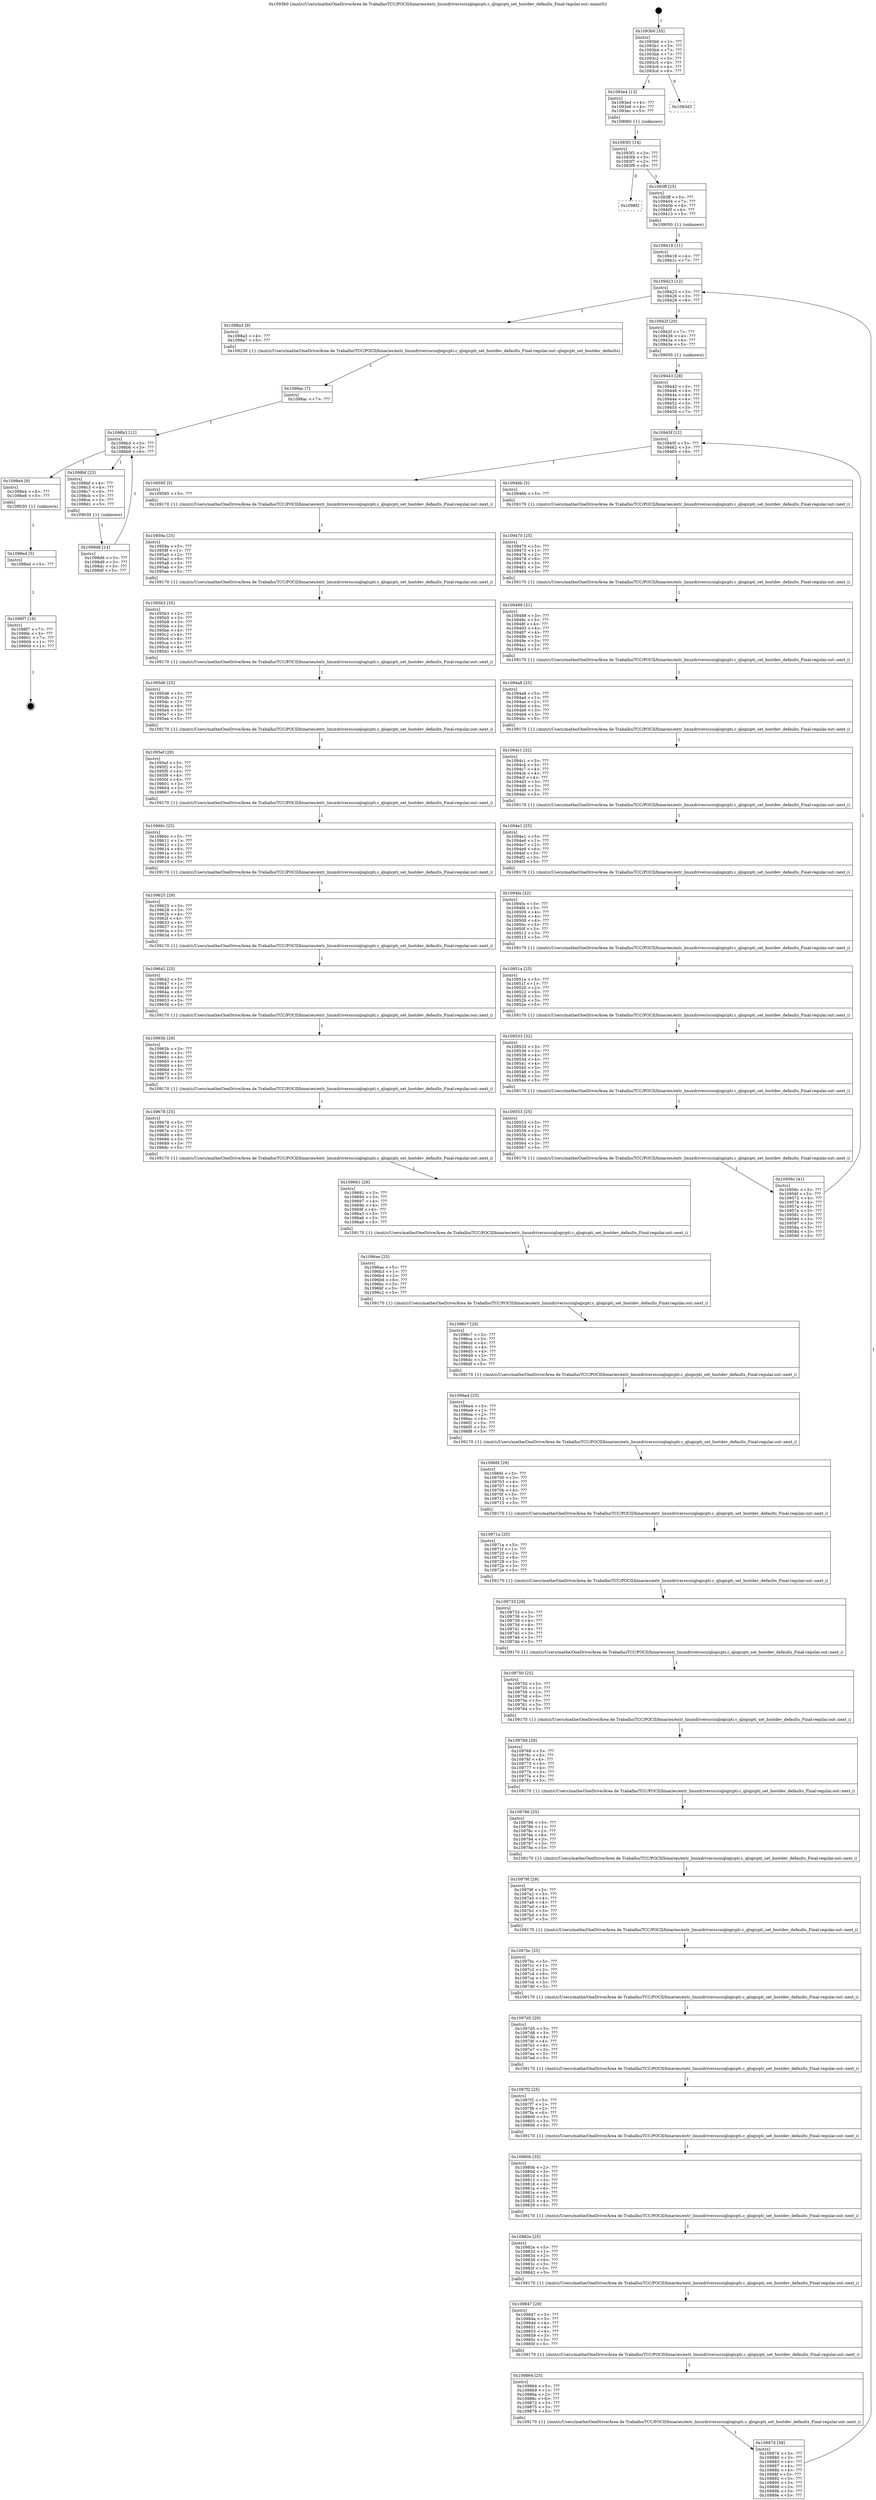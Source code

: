 digraph "0x1093b0" {
  label = "0x1093b0 (/mnt/c/Users/mathe/OneDrive/Área de Trabalho/TCC/POCII/binaries/extr_linuxdriversscsiqlogicpti.c_qlogicpti_set_hostdev_defaults_Final-regular.out::main(0))"
  labelloc = "t"
  node[shape=record]

  Entry [label="",width=0.3,height=0.3,shape=circle,fillcolor=black,style=filled]
  "0x1093b0" [label="{
     0x1093b0 [35]\l
     | [instrs]\l
     &nbsp;&nbsp;0x1093b0 \<+1\>: ???\l
     &nbsp;&nbsp;0x1093b1 \<+3\>: ???\l
     &nbsp;&nbsp;0x1093b4 \<+7\>: ???\l
     &nbsp;&nbsp;0x1093bb \<+7\>: ???\l
     &nbsp;&nbsp;0x1093c2 \<+3\>: ???\l
     &nbsp;&nbsp;0x1093c5 \<+4\>: ???\l
     &nbsp;&nbsp;0x1093c9 \<+4\>: ???\l
     &nbsp;&nbsp;0x1093cd \<+6\>: ???\l
  }"]
  "0x1093e4" [label="{
     0x1093e4 [13]\l
     | [instrs]\l
     &nbsp;&nbsp;0x1093e4 \<+4\>: ???\l
     &nbsp;&nbsp;0x1093e8 \<+4\>: ???\l
     &nbsp;&nbsp;0x1093ec \<+5\>: ???\l
     | [calls]\l
     &nbsp;&nbsp;0x109060 \{1\} (unknown)\l
  }"]
  "0x1093d3" [label="{
     0x1093d3\l
  }", style=dashed]
  "0x1093f1" [label="{
     0x1093f1 [14]\l
     | [instrs]\l
     &nbsp;&nbsp;0x1093f1 \<+3\>: ???\l
     &nbsp;&nbsp;0x1093f4 \<+3\>: ???\l
     &nbsp;&nbsp;0x1093f7 \<+2\>: ???\l
     &nbsp;&nbsp;0x1093f9 \<+6\>: ???\l
  }"]
  "0x1098f2" [label="{
     0x1098f2\l
  }", style=dashed]
  "0x1093ff" [label="{
     0x1093ff [25]\l
     | [instrs]\l
     &nbsp;&nbsp;0x1093ff \<+5\>: ???\l
     &nbsp;&nbsp;0x109404 \<+7\>: ???\l
     &nbsp;&nbsp;0x10940b \<+4\>: ???\l
     &nbsp;&nbsp;0x10940f \<+4\>: ???\l
     &nbsp;&nbsp;0x109413 \<+5\>: ???\l
     | [calls]\l
     &nbsp;&nbsp;0x109050 \{1\} (unknown)\l
  }"]
  Exit [label="",width=0.3,height=0.3,shape=circle,fillcolor=black,style=filled,peripheries=2]
  "0x109423" [label="{
     0x109423 [12]\l
     | [instrs]\l
     &nbsp;&nbsp;0x109423 \<+3\>: ???\l
     &nbsp;&nbsp;0x109426 \<+3\>: ???\l
     &nbsp;&nbsp;0x109429 \<+6\>: ???\l
  }"]
  "0x1098a3" [label="{
     0x1098a3 [9]\l
     | [instrs]\l
     &nbsp;&nbsp;0x1098a3 \<+4\>: ???\l
     &nbsp;&nbsp;0x1098a7 \<+5\>: ???\l
     | [calls]\l
     &nbsp;&nbsp;0x109230 \{1\} (/mnt/c/Users/mathe/OneDrive/Área de Trabalho/TCC/POCII/binaries/extr_linuxdriversscsiqlogicpti.c_qlogicpti_set_hostdev_defaults_Final-regular.out::qlogicpti_set_hostdev_defaults)\l
  }"]
  "0x10942f" [label="{
     0x10942f [20]\l
     | [instrs]\l
     &nbsp;&nbsp;0x10942f \<+7\>: ???\l
     &nbsp;&nbsp;0x109436 \<+4\>: ???\l
     &nbsp;&nbsp;0x10943a \<+4\>: ???\l
     &nbsp;&nbsp;0x10943e \<+5\>: ???\l
     | [calls]\l
     &nbsp;&nbsp;0x109050 \{1\} (unknown)\l
  }"]
  "0x10945f" [label="{
     0x10945f [12]\l
     | [instrs]\l
     &nbsp;&nbsp;0x10945f \<+3\>: ???\l
     &nbsp;&nbsp;0x109462 \<+3\>: ???\l
     &nbsp;&nbsp;0x109465 \<+6\>: ???\l
  }"]
  "0x109595" [label="{
     0x109595 [5]\l
     | [instrs]\l
     &nbsp;&nbsp;0x109595 \<+5\>: ???\l
     | [calls]\l
     &nbsp;&nbsp;0x109170 \{1\} (/mnt/c/Users/mathe/OneDrive/Área de Trabalho/TCC/POCII/binaries/extr_linuxdriversscsiqlogicpti.c_qlogicpti_set_hostdev_defaults_Final-regular.out::next_i)\l
  }"]
  "0x10946b" [label="{
     0x10946b [5]\l
     | [instrs]\l
     &nbsp;&nbsp;0x10946b \<+5\>: ???\l
     | [calls]\l
     &nbsp;&nbsp;0x109170 \{1\} (/mnt/c/Users/mathe/OneDrive/Área de Trabalho/TCC/POCII/binaries/extr_linuxdriversscsiqlogicpti.c_qlogicpti_set_hostdev_defaults_Final-regular.out::next_i)\l
  }"]
  "0x109470" [label="{
     0x109470 [25]\l
     | [instrs]\l
     &nbsp;&nbsp;0x109470 \<+5\>: ???\l
     &nbsp;&nbsp;0x109475 \<+1\>: ???\l
     &nbsp;&nbsp;0x109476 \<+2\>: ???\l
     &nbsp;&nbsp;0x109478 \<+6\>: ???\l
     &nbsp;&nbsp;0x10947e \<+3\>: ???\l
     &nbsp;&nbsp;0x109481 \<+3\>: ???\l
     &nbsp;&nbsp;0x109484 \<+5\>: ???\l
     | [calls]\l
     &nbsp;&nbsp;0x109170 \{1\} (/mnt/c/Users/mathe/OneDrive/Área de Trabalho/TCC/POCII/binaries/extr_linuxdriversscsiqlogicpti.c_qlogicpti_set_hostdev_defaults_Final-regular.out::next_i)\l
  }"]
  "0x109489" [label="{
     0x109489 [31]\l
     | [instrs]\l
     &nbsp;&nbsp;0x109489 \<+3\>: ???\l
     &nbsp;&nbsp;0x10948c \<+3\>: ???\l
     &nbsp;&nbsp;0x10948f \<+4\>: ???\l
     &nbsp;&nbsp;0x109493 \<+4\>: ???\l
     &nbsp;&nbsp;0x109497 \<+4\>: ???\l
     &nbsp;&nbsp;0x10949b \<+3\>: ???\l
     &nbsp;&nbsp;0x10949e \<+3\>: ???\l
     &nbsp;&nbsp;0x1094a1 \<+2\>: ???\l
     &nbsp;&nbsp;0x1094a3 \<+5\>: ???\l
     | [calls]\l
     &nbsp;&nbsp;0x109170 \{1\} (/mnt/c/Users/mathe/OneDrive/Área de Trabalho/TCC/POCII/binaries/extr_linuxdriversscsiqlogicpti.c_qlogicpti_set_hostdev_defaults_Final-regular.out::next_i)\l
  }"]
  "0x1094a8" [label="{
     0x1094a8 [25]\l
     | [instrs]\l
     &nbsp;&nbsp;0x1094a8 \<+5\>: ???\l
     &nbsp;&nbsp;0x1094ad \<+1\>: ???\l
     &nbsp;&nbsp;0x1094ae \<+2\>: ???\l
     &nbsp;&nbsp;0x1094b0 \<+6\>: ???\l
     &nbsp;&nbsp;0x1094b6 \<+3\>: ???\l
     &nbsp;&nbsp;0x1094b9 \<+3\>: ???\l
     &nbsp;&nbsp;0x1094bc \<+5\>: ???\l
     | [calls]\l
     &nbsp;&nbsp;0x109170 \{1\} (/mnt/c/Users/mathe/OneDrive/Área de Trabalho/TCC/POCII/binaries/extr_linuxdriversscsiqlogicpti.c_qlogicpti_set_hostdev_defaults_Final-regular.out::next_i)\l
  }"]
  "0x1094c1" [label="{
     0x1094c1 [32]\l
     | [instrs]\l
     &nbsp;&nbsp;0x1094c1 \<+3\>: ???\l
     &nbsp;&nbsp;0x1094c4 \<+3\>: ???\l
     &nbsp;&nbsp;0x1094c7 \<+4\>: ???\l
     &nbsp;&nbsp;0x1094cb \<+4\>: ???\l
     &nbsp;&nbsp;0x1094cf \<+4\>: ???\l
     &nbsp;&nbsp;0x1094d3 \<+3\>: ???\l
     &nbsp;&nbsp;0x1094d6 \<+3\>: ???\l
     &nbsp;&nbsp;0x1094d9 \<+3\>: ???\l
     &nbsp;&nbsp;0x1094dc \<+5\>: ???\l
     | [calls]\l
     &nbsp;&nbsp;0x109170 \{1\} (/mnt/c/Users/mathe/OneDrive/Área de Trabalho/TCC/POCII/binaries/extr_linuxdriversscsiqlogicpti.c_qlogicpti_set_hostdev_defaults_Final-regular.out::next_i)\l
  }"]
  "0x1094e1" [label="{
     0x1094e1 [25]\l
     | [instrs]\l
     &nbsp;&nbsp;0x1094e1 \<+5\>: ???\l
     &nbsp;&nbsp;0x1094e6 \<+1\>: ???\l
     &nbsp;&nbsp;0x1094e7 \<+2\>: ???\l
     &nbsp;&nbsp;0x1094e9 \<+6\>: ???\l
     &nbsp;&nbsp;0x1094ef \<+3\>: ???\l
     &nbsp;&nbsp;0x1094f2 \<+3\>: ???\l
     &nbsp;&nbsp;0x1094f5 \<+5\>: ???\l
     | [calls]\l
     &nbsp;&nbsp;0x109170 \{1\} (/mnt/c/Users/mathe/OneDrive/Área de Trabalho/TCC/POCII/binaries/extr_linuxdriversscsiqlogicpti.c_qlogicpti_set_hostdev_defaults_Final-regular.out::next_i)\l
  }"]
  "0x1094fa" [label="{
     0x1094fa [32]\l
     | [instrs]\l
     &nbsp;&nbsp;0x1094fa \<+3\>: ???\l
     &nbsp;&nbsp;0x1094fd \<+3\>: ???\l
     &nbsp;&nbsp;0x109500 \<+4\>: ???\l
     &nbsp;&nbsp;0x109504 \<+4\>: ???\l
     &nbsp;&nbsp;0x109508 \<+4\>: ???\l
     &nbsp;&nbsp;0x10950c \<+3\>: ???\l
     &nbsp;&nbsp;0x10950f \<+3\>: ???\l
     &nbsp;&nbsp;0x109512 \<+3\>: ???\l
     &nbsp;&nbsp;0x109515 \<+5\>: ???\l
     | [calls]\l
     &nbsp;&nbsp;0x109170 \{1\} (/mnt/c/Users/mathe/OneDrive/Área de Trabalho/TCC/POCII/binaries/extr_linuxdriversscsiqlogicpti.c_qlogicpti_set_hostdev_defaults_Final-regular.out::next_i)\l
  }"]
  "0x10951a" [label="{
     0x10951a [25]\l
     | [instrs]\l
     &nbsp;&nbsp;0x10951a \<+5\>: ???\l
     &nbsp;&nbsp;0x10951f \<+1\>: ???\l
     &nbsp;&nbsp;0x109520 \<+2\>: ???\l
     &nbsp;&nbsp;0x109522 \<+6\>: ???\l
     &nbsp;&nbsp;0x109528 \<+3\>: ???\l
     &nbsp;&nbsp;0x10952b \<+3\>: ???\l
     &nbsp;&nbsp;0x10952e \<+5\>: ???\l
     | [calls]\l
     &nbsp;&nbsp;0x109170 \{1\} (/mnt/c/Users/mathe/OneDrive/Área de Trabalho/TCC/POCII/binaries/extr_linuxdriversscsiqlogicpti.c_qlogicpti_set_hostdev_defaults_Final-regular.out::next_i)\l
  }"]
  "0x109533" [label="{
     0x109533 [32]\l
     | [instrs]\l
     &nbsp;&nbsp;0x109533 \<+3\>: ???\l
     &nbsp;&nbsp;0x109536 \<+3\>: ???\l
     &nbsp;&nbsp;0x109539 \<+4\>: ???\l
     &nbsp;&nbsp;0x10953d \<+4\>: ???\l
     &nbsp;&nbsp;0x109541 \<+4\>: ???\l
     &nbsp;&nbsp;0x109545 \<+3\>: ???\l
     &nbsp;&nbsp;0x109548 \<+3\>: ???\l
     &nbsp;&nbsp;0x10954b \<+3\>: ???\l
     &nbsp;&nbsp;0x10954e \<+5\>: ???\l
     | [calls]\l
     &nbsp;&nbsp;0x109170 \{1\} (/mnt/c/Users/mathe/OneDrive/Área de Trabalho/TCC/POCII/binaries/extr_linuxdriversscsiqlogicpti.c_qlogicpti_set_hostdev_defaults_Final-regular.out::next_i)\l
  }"]
  "0x109553" [label="{
     0x109553 [25]\l
     | [instrs]\l
     &nbsp;&nbsp;0x109553 \<+5\>: ???\l
     &nbsp;&nbsp;0x109558 \<+1\>: ???\l
     &nbsp;&nbsp;0x109559 \<+2\>: ???\l
     &nbsp;&nbsp;0x10955b \<+6\>: ???\l
     &nbsp;&nbsp;0x109561 \<+3\>: ???\l
     &nbsp;&nbsp;0x109564 \<+3\>: ???\l
     &nbsp;&nbsp;0x109567 \<+5\>: ???\l
     | [calls]\l
     &nbsp;&nbsp;0x109170 \{1\} (/mnt/c/Users/mathe/OneDrive/Área de Trabalho/TCC/POCII/binaries/extr_linuxdriversscsiqlogicpti.c_qlogicpti_set_hostdev_defaults_Final-regular.out::next_i)\l
  }"]
  "0x10956c" [label="{
     0x10956c [41]\l
     | [instrs]\l
     &nbsp;&nbsp;0x10956c \<+3\>: ???\l
     &nbsp;&nbsp;0x10956f \<+3\>: ???\l
     &nbsp;&nbsp;0x109572 \<+4\>: ???\l
     &nbsp;&nbsp;0x109576 \<+4\>: ???\l
     &nbsp;&nbsp;0x10957a \<+4\>: ???\l
     &nbsp;&nbsp;0x10957e \<+3\>: ???\l
     &nbsp;&nbsp;0x109581 \<+3\>: ???\l
     &nbsp;&nbsp;0x109584 \<+3\>: ???\l
     &nbsp;&nbsp;0x109587 \<+3\>: ???\l
     &nbsp;&nbsp;0x10958a \<+3\>: ???\l
     &nbsp;&nbsp;0x10958d \<+3\>: ???\l
     &nbsp;&nbsp;0x109590 \<+5\>: ???\l
  }"]
  "0x109443" [label="{
     0x109443 [28]\l
     | [instrs]\l
     &nbsp;&nbsp;0x109443 \<+3\>: ???\l
     &nbsp;&nbsp;0x109446 \<+4\>: ???\l
     &nbsp;&nbsp;0x10944a \<+4\>: ???\l
     &nbsp;&nbsp;0x10944e \<+4\>: ???\l
     &nbsp;&nbsp;0x109452 \<+3\>: ???\l
     &nbsp;&nbsp;0x109455 \<+3\>: ???\l
     &nbsp;&nbsp;0x109458 \<+7\>: ???\l
  }"]
  "0x10959a" [label="{
     0x10959a [25]\l
     | [instrs]\l
     &nbsp;&nbsp;0x10959a \<+5\>: ???\l
     &nbsp;&nbsp;0x10959f \<+1\>: ???\l
     &nbsp;&nbsp;0x1095a0 \<+2\>: ???\l
     &nbsp;&nbsp;0x1095a2 \<+6\>: ???\l
     &nbsp;&nbsp;0x1095a8 \<+3\>: ???\l
     &nbsp;&nbsp;0x1095ab \<+3\>: ???\l
     &nbsp;&nbsp;0x1095ae \<+5\>: ???\l
     | [calls]\l
     &nbsp;&nbsp;0x109170 \{1\} (/mnt/c/Users/mathe/OneDrive/Área de Trabalho/TCC/POCII/binaries/extr_linuxdriversscsiqlogicpti.c_qlogicpti_set_hostdev_defaults_Final-regular.out::next_i)\l
  }"]
  "0x1095b3" [label="{
     0x1095b3 [35]\l
     | [instrs]\l
     &nbsp;&nbsp;0x1095b3 \<+2\>: ???\l
     &nbsp;&nbsp;0x1095b5 \<+3\>: ???\l
     &nbsp;&nbsp;0x1095b8 \<+3\>: ???\l
     &nbsp;&nbsp;0x1095bb \<+3\>: ???\l
     &nbsp;&nbsp;0x1095be \<+4\>: ???\l
     &nbsp;&nbsp;0x1095c2 \<+4\>: ???\l
     &nbsp;&nbsp;0x1095c6 \<+4\>: ???\l
     &nbsp;&nbsp;0x1095ca \<+3\>: ???\l
     &nbsp;&nbsp;0x1095cd \<+4\>: ???\l
     &nbsp;&nbsp;0x1095d1 \<+5\>: ???\l
     | [calls]\l
     &nbsp;&nbsp;0x109170 \{1\} (/mnt/c/Users/mathe/OneDrive/Área de Trabalho/TCC/POCII/binaries/extr_linuxdriversscsiqlogicpti.c_qlogicpti_set_hostdev_defaults_Final-regular.out::next_i)\l
  }"]
  "0x1095d6" [label="{
     0x1095d6 [25]\l
     | [instrs]\l
     &nbsp;&nbsp;0x1095d6 \<+5\>: ???\l
     &nbsp;&nbsp;0x1095db \<+1\>: ???\l
     &nbsp;&nbsp;0x1095dc \<+2\>: ???\l
     &nbsp;&nbsp;0x1095de \<+6\>: ???\l
     &nbsp;&nbsp;0x1095e4 \<+3\>: ???\l
     &nbsp;&nbsp;0x1095e7 \<+3\>: ???\l
     &nbsp;&nbsp;0x1095ea \<+5\>: ???\l
     | [calls]\l
     &nbsp;&nbsp;0x109170 \{1\} (/mnt/c/Users/mathe/OneDrive/Área de Trabalho/TCC/POCII/binaries/extr_linuxdriversscsiqlogicpti.c_qlogicpti_set_hostdev_defaults_Final-regular.out::next_i)\l
  }"]
  "0x1095ef" [label="{
     0x1095ef [29]\l
     | [instrs]\l
     &nbsp;&nbsp;0x1095ef \<+3\>: ???\l
     &nbsp;&nbsp;0x1095f2 \<+3\>: ???\l
     &nbsp;&nbsp;0x1095f5 \<+4\>: ???\l
     &nbsp;&nbsp;0x1095f9 \<+4\>: ???\l
     &nbsp;&nbsp;0x1095fd \<+4\>: ???\l
     &nbsp;&nbsp;0x109601 \<+3\>: ???\l
     &nbsp;&nbsp;0x109604 \<+3\>: ???\l
     &nbsp;&nbsp;0x109607 \<+5\>: ???\l
     | [calls]\l
     &nbsp;&nbsp;0x109170 \{1\} (/mnt/c/Users/mathe/OneDrive/Área de Trabalho/TCC/POCII/binaries/extr_linuxdriversscsiqlogicpti.c_qlogicpti_set_hostdev_defaults_Final-regular.out::next_i)\l
  }"]
  "0x10960c" [label="{
     0x10960c [25]\l
     | [instrs]\l
     &nbsp;&nbsp;0x10960c \<+5\>: ???\l
     &nbsp;&nbsp;0x109611 \<+1\>: ???\l
     &nbsp;&nbsp;0x109612 \<+2\>: ???\l
     &nbsp;&nbsp;0x109614 \<+6\>: ???\l
     &nbsp;&nbsp;0x10961a \<+3\>: ???\l
     &nbsp;&nbsp;0x10961d \<+3\>: ???\l
     &nbsp;&nbsp;0x109620 \<+5\>: ???\l
     | [calls]\l
     &nbsp;&nbsp;0x109170 \{1\} (/mnt/c/Users/mathe/OneDrive/Área de Trabalho/TCC/POCII/binaries/extr_linuxdriversscsiqlogicpti.c_qlogicpti_set_hostdev_defaults_Final-regular.out::next_i)\l
  }"]
  "0x109625" [label="{
     0x109625 [29]\l
     | [instrs]\l
     &nbsp;&nbsp;0x109625 \<+3\>: ???\l
     &nbsp;&nbsp;0x109628 \<+3\>: ???\l
     &nbsp;&nbsp;0x10962b \<+4\>: ???\l
     &nbsp;&nbsp;0x10962f \<+4\>: ???\l
     &nbsp;&nbsp;0x109633 \<+4\>: ???\l
     &nbsp;&nbsp;0x109637 \<+3\>: ???\l
     &nbsp;&nbsp;0x10963a \<+3\>: ???\l
     &nbsp;&nbsp;0x10963d \<+5\>: ???\l
     | [calls]\l
     &nbsp;&nbsp;0x109170 \{1\} (/mnt/c/Users/mathe/OneDrive/Área de Trabalho/TCC/POCII/binaries/extr_linuxdriversscsiqlogicpti.c_qlogicpti_set_hostdev_defaults_Final-regular.out::next_i)\l
  }"]
  "0x109642" [label="{
     0x109642 [25]\l
     | [instrs]\l
     &nbsp;&nbsp;0x109642 \<+5\>: ???\l
     &nbsp;&nbsp;0x109647 \<+1\>: ???\l
     &nbsp;&nbsp;0x109648 \<+2\>: ???\l
     &nbsp;&nbsp;0x10964a \<+6\>: ???\l
     &nbsp;&nbsp;0x109650 \<+3\>: ???\l
     &nbsp;&nbsp;0x109653 \<+3\>: ???\l
     &nbsp;&nbsp;0x109656 \<+5\>: ???\l
     | [calls]\l
     &nbsp;&nbsp;0x109170 \{1\} (/mnt/c/Users/mathe/OneDrive/Área de Trabalho/TCC/POCII/binaries/extr_linuxdriversscsiqlogicpti.c_qlogicpti_set_hostdev_defaults_Final-regular.out::next_i)\l
  }"]
  "0x10965b" [label="{
     0x10965b [29]\l
     | [instrs]\l
     &nbsp;&nbsp;0x10965b \<+3\>: ???\l
     &nbsp;&nbsp;0x10965e \<+3\>: ???\l
     &nbsp;&nbsp;0x109661 \<+4\>: ???\l
     &nbsp;&nbsp;0x109665 \<+4\>: ???\l
     &nbsp;&nbsp;0x109669 \<+4\>: ???\l
     &nbsp;&nbsp;0x10966d \<+3\>: ???\l
     &nbsp;&nbsp;0x109670 \<+3\>: ???\l
     &nbsp;&nbsp;0x109673 \<+5\>: ???\l
     | [calls]\l
     &nbsp;&nbsp;0x109170 \{1\} (/mnt/c/Users/mathe/OneDrive/Área de Trabalho/TCC/POCII/binaries/extr_linuxdriversscsiqlogicpti.c_qlogicpti_set_hostdev_defaults_Final-regular.out::next_i)\l
  }"]
  "0x109678" [label="{
     0x109678 [25]\l
     | [instrs]\l
     &nbsp;&nbsp;0x109678 \<+5\>: ???\l
     &nbsp;&nbsp;0x10967d \<+1\>: ???\l
     &nbsp;&nbsp;0x10967e \<+2\>: ???\l
     &nbsp;&nbsp;0x109680 \<+6\>: ???\l
     &nbsp;&nbsp;0x109686 \<+3\>: ???\l
     &nbsp;&nbsp;0x109689 \<+3\>: ???\l
     &nbsp;&nbsp;0x10968c \<+5\>: ???\l
     | [calls]\l
     &nbsp;&nbsp;0x109170 \{1\} (/mnt/c/Users/mathe/OneDrive/Área de Trabalho/TCC/POCII/binaries/extr_linuxdriversscsiqlogicpti.c_qlogicpti_set_hostdev_defaults_Final-regular.out::next_i)\l
  }"]
  "0x109691" [label="{
     0x109691 [29]\l
     | [instrs]\l
     &nbsp;&nbsp;0x109691 \<+3\>: ???\l
     &nbsp;&nbsp;0x109694 \<+3\>: ???\l
     &nbsp;&nbsp;0x109697 \<+4\>: ???\l
     &nbsp;&nbsp;0x10969b \<+4\>: ???\l
     &nbsp;&nbsp;0x10969f \<+4\>: ???\l
     &nbsp;&nbsp;0x1096a3 \<+3\>: ???\l
     &nbsp;&nbsp;0x1096a6 \<+3\>: ???\l
     &nbsp;&nbsp;0x1096a9 \<+5\>: ???\l
     | [calls]\l
     &nbsp;&nbsp;0x109170 \{1\} (/mnt/c/Users/mathe/OneDrive/Área de Trabalho/TCC/POCII/binaries/extr_linuxdriversscsiqlogicpti.c_qlogicpti_set_hostdev_defaults_Final-regular.out::next_i)\l
  }"]
  "0x1096ae" [label="{
     0x1096ae [25]\l
     | [instrs]\l
     &nbsp;&nbsp;0x1096ae \<+5\>: ???\l
     &nbsp;&nbsp;0x1096b3 \<+1\>: ???\l
     &nbsp;&nbsp;0x1096b4 \<+2\>: ???\l
     &nbsp;&nbsp;0x1096b6 \<+6\>: ???\l
     &nbsp;&nbsp;0x1096bc \<+3\>: ???\l
     &nbsp;&nbsp;0x1096bf \<+3\>: ???\l
     &nbsp;&nbsp;0x1096c2 \<+5\>: ???\l
     | [calls]\l
     &nbsp;&nbsp;0x109170 \{1\} (/mnt/c/Users/mathe/OneDrive/Área de Trabalho/TCC/POCII/binaries/extr_linuxdriversscsiqlogicpti.c_qlogicpti_set_hostdev_defaults_Final-regular.out::next_i)\l
  }"]
  "0x1096c7" [label="{
     0x1096c7 [29]\l
     | [instrs]\l
     &nbsp;&nbsp;0x1096c7 \<+3\>: ???\l
     &nbsp;&nbsp;0x1096ca \<+3\>: ???\l
     &nbsp;&nbsp;0x1096cd \<+4\>: ???\l
     &nbsp;&nbsp;0x1096d1 \<+4\>: ???\l
     &nbsp;&nbsp;0x1096d5 \<+4\>: ???\l
     &nbsp;&nbsp;0x1096d9 \<+3\>: ???\l
     &nbsp;&nbsp;0x1096dc \<+3\>: ???\l
     &nbsp;&nbsp;0x1096df \<+5\>: ???\l
     | [calls]\l
     &nbsp;&nbsp;0x109170 \{1\} (/mnt/c/Users/mathe/OneDrive/Área de Trabalho/TCC/POCII/binaries/extr_linuxdriversscsiqlogicpti.c_qlogicpti_set_hostdev_defaults_Final-regular.out::next_i)\l
  }"]
  "0x1096e4" [label="{
     0x1096e4 [25]\l
     | [instrs]\l
     &nbsp;&nbsp;0x1096e4 \<+5\>: ???\l
     &nbsp;&nbsp;0x1096e9 \<+1\>: ???\l
     &nbsp;&nbsp;0x1096ea \<+2\>: ???\l
     &nbsp;&nbsp;0x1096ec \<+6\>: ???\l
     &nbsp;&nbsp;0x1096f2 \<+3\>: ???\l
     &nbsp;&nbsp;0x1096f5 \<+3\>: ???\l
     &nbsp;&nbsp;0x1096f8 \<+5\>: ???\l
     | [calls]\l
     &nbsp;&nbsp;0x109170 \{1\} (/mnt/c/Users/mathe/OneDrive/Área de Trabalho/TCC/POCII/binaries/extr_linuxdriversscsiqlogicpti.c_qlogicpti_set_hostdev_defaults_Final-regular.out::next_i)\l
  }"]
  "0x1096fd" [label="{
     0x1096fd [29]\l
     | [instrs]\l
     &nbsp;&nbsp;0x1096fd \<+3\>: ???\l
     &nbsp;&nbsp;0x109700 \<+3\>: ???\l
     &nbsp;&nbsp;0x109703 \<+4\>: ???\l
     &nbsp;&nbsp;0x109707 \<+4\>: ???\l
     &nbsp;&nbsp;0x10970b \<+4\>: ???\l
     &nbsp;&nbsp;0x10970f \<+3\>: ???\l
     &nbsp;&nbsp;0x109712 \<+3\>: ???\l
     &nbsp;&nbsp;0x109715 \<+5\>: ???\l
     | [calls]\l
     &nbsp;&nbsp;0x109170 \{1\} (/mnt/c/Users/mathe/OneDrive/Área de Trabalho/TCC/POCII/binaries/extr_linuxdriversscsiqlogicpti.c_qlogicpti_set_hostdev_defaults_Final-regular.out::next_i)\l
  }"]
  "0x10971a" [label="{
     0x10971a [25]\l
     | [instrs]\l
     &nbsp;&nbsp;0x10971a \<+5\>: ???\l
     &nbsp;&nbsp;0x10971f \<+1\>: ???\l
     &nbsp;&nbsp;0x109720 \<+2\>: ???\l
     &nbsp;&nbsp;0x109722 \<+6\>: ???\l
     &nbsp;&nbsp;0x109728 \<+3\>: ???\l
     &nbsp;&nbsp;0x10972b \<+3\>: ???\l
     &nbsp;&nbsp;0x10972e \<+5\>: ???\l
     | [calls]\l
     &nbsp;&nbsp;0x109170 \{1\} (/mnt/c/Users/mathe/OneDrive/Área de Trabalho/TCC/POCII/binaries/extr_linuxdriversscsiqlogicpti.c_qlogicpti_set_hostdev_defaults_Final-regular.out::next_i)\l
  }"]
  "0x109733" [label="{
     0x109733 [29]\l
     | [instrs]\l
     &nbsp;&nbsp;0x109733 \<+3\>: ???\l
     &nbsp;&nbsp;0x109736 \<+3\>: ???\l
     &nbsp;&nbsp;0x109739 \<+4\>: ???\l
     &nbsp;&nbsp;0x10973d \<+4\>: ???\l
     &nbsp;&nbsp;0x109741 \<+4\>: ???\l
     &nbsp;&nbsp;0x109745 \<+3\>: ???\l
     &nbsp;&nbsp;0x109748 \<+3\>: ???\l
     &nbsp;&nbsp;0x10974b \<+5\>: ???\l
     | [calls]\l
     &nbsp;&nbsp;0x109170 \{1\} (/mnt/c/Users/mathe/OneDrive/Área de Trabalho/TCC/POCII/binaries/extr_linuxdriversscsiqlogicpti.c_qlogicpti_set_hostdev_defaults_Final-regular.out::next_i)\l
  }"]
  "0x109750" [label="{
     0x109750 [25]\l
     | [instrs]\l
     &nbsp;&nbsp;0x109750 \<+5\>: ???\l
     &nbsp;&nbsp;0x109755 \<+1\>: ???\l
     &nbsp;&nbsp;0x109756 \<+2\>: ???\l
     &nbsp;&nbsp;0x109758 \<+6\>: ???\l
     &nbsp;&nbsp;0x10975e \<+3\>: ???\l
     &nbsp;&nbsp;0x109761 \<+3\>: ???\l
     &nbsp;&nbsp;0x109764 \<+5\>: ???\l
     | [calls]\l
     &nbsp;&nbsp;0x109170 \{1\} (/mnt/c/Users/mathe/OneDrive/Área de Trabalho/TCC/POCII/binaries/extr_linuxdriversscsiqlogicpti.c_qlogicpti_set_hostdev_defaults_Final-regular.out::next_i)\l
  }"]
  "0x109769" [label="{
     0x109769 [29]\l
     | [instrs]\l
     &nbsp;&nbsp;0x109769 \<+3\>: ???\l
     &nbsp;&nbsp;0x10976c \<+3\>: ???\l
     &nbsp;&nbsp;0x10976f \<+4\>: ???\l
     &nbsp;&nbsp;0x109773 \<+4\>: ???\l
     &nbsp;&nbsp;0x109777 \<+4\>: ???\l
     &nbsp;&nbsp;0x10977b \<+3\>: ???\l
     &nbsp;&nbsp;0x10977e \<+3\>: ???\l
     &nbsp;&nbsp;0x109781 \<+5\>: ???\l
     | [calls]\l
     &nbsp;&nbsp;0x109170 \{1\} (/mnt/c/Users/mathe/OneDrive/Área de Trabalho/TCC/POCII/binaries/extr_linuxdriversscsiqlogicpti.c_qlogicpti_set_hostdev_defaults_Final-regular.out::next_i)\l
  }"]
  "0x109786" [label="{
     0x109786 [25]\l
     | [instrs]\l
     &nbsp;&nbsp;0x109786 \<+5\>: ???\l
     &nbsp;&nbsp;0x10978b \<+1\>: ???\l
     &nbsp;&nbsp;0x10978c \<+2\>: ???\l
     &nbsp;&nbsp;0x10978e \<+6\>: ???\l
     &nbsp;&nbsp;0x109794 \<+3\>: ???\l
     &nbsp;&nbsp;0x109797 \<+3\>: ???\l
     &nbsp;&nbsp;0x10979a \<+5\>: ???\l
     | [calls]\l
     &nbsp;&nbsp;0x109170 \{1\} (/mnt/c/Users/mathe/OneDrive/Área de Trabalho/TCC/POCII/binaries/extr_linuxdriversscsiqlogicpti.c_qlogicpti_set_hostdev_defaults_Final-regular.out::next_i)\l
  }"]
  "0x10979f" [label="{
     0x10979f [29]\l
     | [instrs]\l
     &nbsp;&nbsp;0x10979f \<+3\>: ???\l
     &nbsp;&nbsp;0x1097a2 \<+3\>: ???\l
     &nbsp;&nbsp;0x1097a5 \<+4\>: ???\l
     &nbsp;&nbsp;0x1097a9 \<+4\>: ???\l
     &nbsp;&nbsp;0x1097ad \<+4\>: ???\l
     &nbsp;&nbsp;0x1097b1 \<+3\>: ???\l
     &nbsp;&nbsp;0x1097b4 \<+3\>: ???\l
     &nbsp;&nbsp;0x1097b7 \<+5\>: ???\l
     | [calls]\l
     &nbsp;&nbsp;0x109170 \{1\} (/mnt/c/Users/mathe/OneDrive/Área de Trabalho/TCC/POCII/binaries/extr_linuxdriversscsiqlogicpti.c_qlogicpti_set_hostdev_defaults_Final-regular.out::next_i)\l
  }"]
  "0x1097bc" [label="{
     0x1097bc [25]\l
     | [instrs]\l
     &nbsp;&nbsp;0x1097bc \<+5\>: ???\l
     &nbsp;&nbsp;0x1097c1 \<+1\>: ???\l
     &nbsp;&nbsp;0x1097c2 \<+2\>: ???\l
     &nbsp;&nbsp;0x1097c4 \<+6\>: ???\l
     &nbsp;&nbsp;0x1097ca \<+3\>: ???\l
     &nbsp;&nbsp;0x1097cd \<+3\>: ???\l
     &nbsp;&nbsp;0x1097d0 \<+5\>: ???\l
     | [calls]\l
     &nbsp;&nbsp;0x109170 \{1\} (/mnt/c/Users/mathe/OneDrive/Área de Trabalho/TCC/POCII/binaries/extr_linuxdriversscsiqlogicpti.c_qlogicpti_set_hostdev_defaults_Final-regular.out::next_i)\l
  }"]
  "0x1097d5" [label="{
     0x1097d5 [29]\l
     | [instrs]\l
     &nbsp;&nbsp;0x1097d5 \<+3\>: ???\l
     &nbsp;&nbsp;0x1097d8 \<+3\>: ???\l
     &nbsp;&nbsp;0x1097db \<+4\>: ???\l
     &nbsp;&nbsp;0x1097df \<+4\>: ???\l
     &nbsp;&nbsp;0x1097e3 \<+4\>: ???\l
     &nbsp;&nbsp;0x1097e7 \<+3\>: ???\l
     &nbsp;&nbsp;0x1097ea \<+3\>: ???\l
     &nbsp;&nbsp;0x1097ed \<+5\>: ???\l
     | [calls]\l
     &nbsp;&nbsp;0x109170 \{1\} (/mnt/c/Users/mathe/OneDrive/Área de Trabalho/TCC/POCII/binaries/extr_linuxdriversscsiqlogicpti.c_qlogicpti_set_hostdev_defaults_Final-regular.out::next_i)\l
  }"]
  "0x1097f2" [label="{
     0x1097f2 [25]\l
     | [instrs]\l
     &nbsp;&nbsp;0x1097f2 \<+5\>: ???\l
     &nbsp;&nbsp;0x1097f7 \<+1\>: ???\l
     &nbsp;&nbsp;0x1097f8 \<+2\>: ???\l
     &nbsp;&nbsp;0x1097fa \<+6\>: ???\l
     &nbsp;&nbsp;0x109800 \<+3\>: ???\l
     &nbsp;&nbsp;0x109803 \<+3\>: ???\l
     &nbsp;&nbsp;0x109806 \<+5\>: ???\l
     | [calls]\l
     &nbsp;&nbsp;0x109170 \{1\} (/mnt/c/Users/mathe/OneDrive/Área de Trabalho/TCC/POCII/binaries/extr_linuxdriversscsiqlogicpti.c_qlogicpti_set_hostdev_defaults_Final-regular.out::next_i)\l
  }"]
  "0x10980b" [label="{
     0x10980b [35]\l
     | [instrs]\l
     &nbsp;&nbsp;0x10980b \<+2\>: ???\l
     &nbsp;&nbsp;0x10980d \<+3\>: ???\l
     &nbsp;&nbsp;0x109810 \<+3\>: ???\l
     &nbsp;&nbsp;0x109813 \<+3\>: ???\l
     &nbsp;&nbsp;0x109816 \<+4\>: ???\l
     &nbsp;&nbsp;0x10981a \<+4\>: ???\l
     &nbsp;&nbsp;0x10981e \<+4\>: ???\l
     &nbsp;&nbsp;0x109822 \<+3\>: ???\l
     &nbsp;&nbsp;0x109825 \<+4\>: ???\l
     &nbsp;&nbsp;0x109829 \<+5\>: ???\l
     | [calls]\l
     &nbsp;&nbsp;0x109170 \{1\} (/mnt/c/Users/mathe/OneDrive/Área de Trabalho/TCC/POCII/binaries/extr_linuxdriversscsiqlogicpti.c_qlogicpti_set_hostdev_defaults_Final-regular.out::next_i)\l
  }"]
  "0x10982e" [label="{
     0x10982e [25]\l
     | [instrs]\l
     &nbsp;&nbsp;0x10982e \<+5\>: ???\l
     &nbsp;&nbsp;0x109833 \<+1\>: ???\l
     &nbsp;&nbsp;0x109834 \<+2\>: ???\l
     &nbsp;&nbsp;0x109836 \<+6\>: ???\l
     &nbsp;&nbsp;0x10983c \<+3\>: ???\l
     &nbsp;&nbsp;0x10983f \<+3\>: ???\l
     &nbsp;&nbsp;0x109842 \<+5\>: ???\l
     | [calls]\l
     &nbsp;&nbsp;0x109170 \{1\} (/mnt/c/Users/mathe/OneDrive/Área de Trabalho/TCC/POCII/binaries/extr_linuxdriversscsiqlogicpti.c_qlogicpti_set_hostdev_defaults_Final-regular.out::next_i)\l
  }"]
  "0x109847" [label="{
     0x109847 [29]\l
     | [instrs]\l
     &nbsp;&nbsp;0x109847 \<+3\>: ???\l
     &nbsp;&nbsp;0x10984a \<+3\>: ???\l
     &nbsp;&nbsp;0x10984d \<+4\>: ???\l
     &nbsp;&nbsp;0x109851 \<+4\>: ???\l
     &nbsp;&nbsp;0x109855 \<+4\>: ???\l
     &nbsp;&nbsp;0x109859 \<+3\>: ???\l
     &nbsp;&nbsp;0x10985c \<+3\>: ???\l
     &nbsp;&nbsp;0x10985f \<+5\>: ???\l
     | [calls]\l
     &nbsp;&nbsp;0x109170 \{1\} (/mnt/c/Users/mathe/OneDrive/Área de Trabalho/TCC/POCII/binaries/extr_linuxdriversscsiqlogicpti.c_qlogicpti_set_hostdev_defaults_Final-regular.out::next_i)\l
  }"]
  "0x109864" [label="{
     0x109864 [25]\l
     | [instrs]\l
     &nbsp;&nbsp;0x109864 \<+5\>: ???\l
     &nbsp;&nbsp;0x109869 \<+1\>: ???\l
     &nbsp;&nbsp;0x10986a \<+2\>: ???\l
     &nbsp;&nbsp;0x10986c \<+6\>: ???\l
     &nbsp;&nbsp;0x109872 \<+3\>: ???\l
     &nbsp;&nbsp;0x109875 \<+3\>: ???\l
     &nbsp;&nbsp;0x109878 \<+5\>: ???\l
     | [calls]\l
     &nbsp;&nbsp;0x109170 \{1\} (/mnt/c/Users/mathe/OneDrive/Área de Trabalho/TCC/POCII/binaries/extr_linuxdriversscsiqlogicpti.c_qlogicpti_set_hostdev_defaults_Final-regular.out::next_i)\l
  }"]
  "0x10987d" [label="{
     0x10987d [38]\l
     | [instrs]\l
     &nbsp;&nbsp;0x10987d \<+3\>: ???\l
     &nbsp;&nbsp;0x109880 \<+3\>: ???\l
     &nbsp;&nbsp;0x109883 \<+4\>: ???\l
     &nbsp;&nbsp;0x109887 \<+4\>: ???\l
     &nbsp;&nbsp;0x10988b \<+4\>: ???\l
     &nbsp;&nbsp;0x10988f \<+3\>: ???\l
     &nbsp;&nbsp;0x109892 \<+3\>: ???\l
     &nbsp;&nbsp;0x109895 \<+3\>: ???\l
     &nbsp;&nbsp;0x109898 \<+3\>: ???\l
     &nbsp;&nbsp;0x10989b \<+3\>: ???\l
     &nbsp;&nbsp;0x10989e \<+5\>: ???\l
  }"]
  "0x109418" [label="{
     0x109418 [11]\l
     | [instrs]\l
     &nbsp;&nbsp;0x109418 \<+4\>: ???\l
     &nbsp;&nbsp;0x10941c \<+7\>: ???\l
  }"]
  "0x1098b3" [label="{
     0x1098b3 [12]\l
     | [instrs]\l
     &nbsp;&nbsp;0x1098b3 \<+3\>: ???\l
     &nbsp;&nbsp;0x1098b6 \<+3\>: ???\l
     &nbsp;&nbsp;0x1098b9 \<+6\>: ???\l
  }"]
  "0x1098e4" [label="{
     0x1098e4 [9]\l
     | [instrs]\l
     &nbsp;&nbsp;0x1098e4 \<+4\>: ???\l
     &nbsp;&nbsp;0x1098e8 \<+5\>: ???\l
     | [calls]\l
     &nbsp;&nbsp;0x109030 \{1\} (unknown)\l
  }"]
  "0x1098bf" [label="{
     0x1098bf [23]\l
     | [instrs]\l
     &nbsp;&nbsp;0x1098bf \<+4\>: ???\l
     &nbsp;&nbsp;0x1098c3 \<+4\>: ???\l
     &nbsp;&nbsp;0x1098c7 \<+4\>: ???\l
     &nbsp;&nbsp;0x1098cb \<+3\>: ???\l
     &nbsp;&nbsp;0x1098ce \<+3\>: ???\l
     &nbsp;&nbsp;0x1098d1 \<+5\>: ???\l
     | [calls]\l
     &nbsp;&nbsp;0x109030 \{1\} (unknown)\l
  }"]
  "0x1098d6" [label="{
     0x1098d6 [14]\l
     | [instrs]\l
     &nbsp;&nbsp;0x1098d6 \<+3\>: ???\l
     &nbsp;&nbsp;0x1098d9 \<+3\>: ???\l
     &nbsp;&nbsp;0x1098dc \<+3\>: ???\l
     &nbsp;&nbsp;0x1098df \<+5\>: ???\l
  }"]
  "0x1098ac" [label="{
     0x1098ac [7]\l
     | [instrs]\l
     &nbsp;&nbsp;0x1098ac \<+7\>: ???\l
  }"]
  "0x1098ed" [label="{
     0x1098ed [5]\l
     | [instrs]\l
     &nbsp;&nbsp;0x1098ed \<+5\>: ???\l
  }"]
  "0x1098f7" [label="{
     0x1098f7 [19]\l
     | [instrs]\l
     &nbsp;&nbsp;0x1098f7 \<+7\>: ???\l
     &nbsp;&nbsp;0x1098fe \<+3\>: ???\l
     &nbsp;&nbsp;0x109901 \<+7\>: ???\l
     &nbsp;&nbsp;0x109908 \<+1\>: ???\l
     &nbsp;&nbsp;0x109909 \<+1\>: ???\l
  }"]
  Entry -> "0x1093b0" [label=" 1"]
  "0x1093b0" -> "0x1093e4" [label=" 1"]
  "0x1093b0" -> "0x1093d3" [label=" 0"]
  "0x1093e4" -> "0x1093f1" [label=" 1"]
  "0x1093f1" -> "0x1098f2" [label=" 0"]
  "0x1093f1" -> "0x1093ff" [label=" 1"]
  "0x1098f7" -> Exit [label=" 1"]
  "0x1093ff" -> "0x109418" [label=" 1"]
  "0x109423" -> "0x1098a3" [label=" 1"]
  "0x109423" -> "0x10942f" [label=" 1"]
  "0x10942f" -> "0x109443" [label=" 1"]
  "0x10945f" -> "0x109595" [label=" 1"]
  "0x10945f" -> "0x10946b" [label=" 1"]
  "0x10946b" -> "0x109470" [label=" 1"]
  "0x109470" -> "0x109489" [label=" 1"]
  "0x109489" -> "0x1094a8" [label=" 1"]
  "0x1094a8" -> "0x1094c1" [label=" 1"]
  "0x1094c1" -> "0x1094e1" [label=" 1"]
  "0x1094e1" -> "0x1094fa" [label=" 1"]
  "0x1094fa" -> "0x10951a" [label=" 1"]
  "0x10951a" -> "0x109533" [label=" 1"]
  "0x109533" -> "0x109553" [label=" 1"]
  "0x109553" -> "0x10956c" [label=" 1"]
  "0x109443" -> "0x10945f" [label=" 1"]
  "0x10956c" -> "0x10945f" [label=" 1"]
  "0x109595" -> "0x10959a" [label=" 1"]
  "0x10959a" -> "0x1095b3" [label=" 1"]
  "0x1095b3" -> "0x1095d6" [label=" 1"]
  "0x1095d6" -> "0x1095ef" [label=" 1"]
  "0x1095ef" -> "0x10960c" [label=" 1"]
  "0x10960c" -> "0x109625" [label=" 1"]
  "0x109625" -> "0x109642" [label=" 1"]
  "0x109642" -> "0x10965b" [label=" 1"]
  "0x10965b" -> "0x109678" [label=" 1"]
  "0x109678" -> "0x109691" [label=" 1"]
  "0x109691" -> "0x1096ae" [label=" 1"]
  "0x1096ae" -> "0x1096c7" [label=" 1"]
  "0x1096c7" -> "0x1096e4" [label=" 1"]
  "0x1096e4" -> "0x1096fd" [label=" 1"]
  "0x1096fd" -> "0x10971a" [label=" 1"]
  "0x10971a" -> "0x109733" [label=" 1"]
  "0x109733" -> "0x109750" [label=" 1"]
  "0x109750" -> "0x109769" [label=" 1"]
  "0x109769" -> "0x109786" [label=" 1"]
  "0x109786" -> "0x10979f" [label=" 1"]
  "0x10979f" -> "0x1097bc" [label=" 1"]
  "0x1097bc" -> "0x1097d5" [label=" 1"]
  "0x1097d5" -> "0x1097f2" [label=" 1"]
  "0x1097f2" -> "0x10980b" [label=" 1"]
  "0x10980b" -> "0x10982e" [label=" 1"]
  "0x10982e" -> "0x109847" [label=" 1"]
  "0x109847" -> "0x109864" [label=" 1"]
  "0x109864" -> "0x10987d" [label=" 1"]
  "0x109418" -> "0x109423" [label=" 1"]
  "0x10987d" -> "0x109423" [label=" 1"]
  "0x1098a3" -> "0x1098ac" [label=" 1"]
  "0x1098b3" -> "0x1098e4" [label=" 1"]
  "0x1098b3" -> "0x1098bf" [label=" 1"]
  "0x1098bf" -> "0x1098d6" [label=" 1"]
  "0x1098ac" -> "0x1098b3" [label=" 1"]
  "0x1098d6" -> "0x1098b3" [label=" 1"]
  "0x1098e4" -> "0x1098ed" [label=" 1"]
  "0x1098ed" -> "0x1098f7" [label=" 1"]
}

